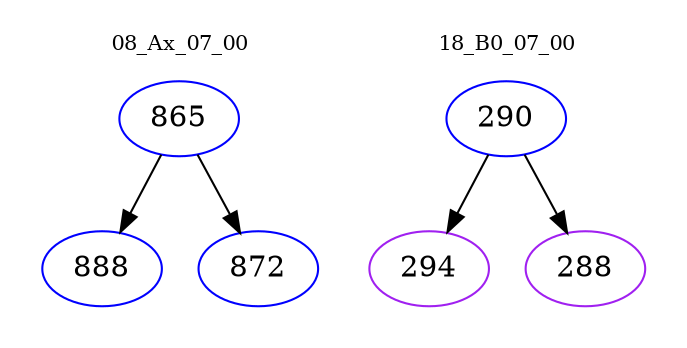 digraph{
subgraph cluster_0 {
color = white
label = "08_Ax_07_00";
fontsize=10;
T0_865 [label="865", color="blue"]
T0_865 -> T0_888 [color="black"]
T0_888 [label="888", color="blue"]
T0_865 -> T0_872 [color="black"]
T0_872 [label="872", color="blue"]
}
subgraph cluster_1 {
color = white
label = "18_B0_07_00";
fontsize=10;
T1_290 [label="290", color="blue"]
T1_290 -> T1_294 [color="black"]
T1_294 [label="294", color="purple"]
T1_290 -> T1_288 [color="black"]
T1_288 [label="288", color="purple"]
}
}
